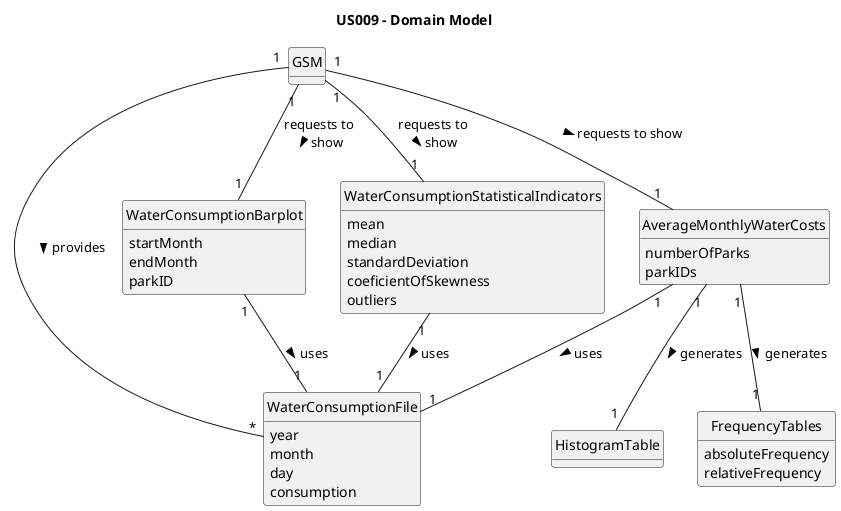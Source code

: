 @startuml
skinparam monochrome true
skinparam packageStyle rectangle
skinparam shadowing false
'skinparam linetype ortho
'left to right direction

skinparam classAttributeIconSize 0

hide circle
hide methods

title US009 - Domain Model

class WaterConsumptionFile{
    year
    month
    day
    consumption
}

class WaterConsumptionBarplot{
    startMonth
    endMonth
    parkID
}

class AverageMonthlyWaterCosts{
    numberOfParks
    parkIDs
}

class WaterConsumptionStatisticalIndicators{
    mean
    median
    standardDeviation
    coeficientOfSkewness
    outliers
}

class HistogramTable{

}

class FrequencyTables{
    absoluteFrequency
    relativeFrequency
}

class GSM{

}

WaterConsumptionBarplot "1" -- "1" WaterConsumptionFile : "uses >"
WaterConsumptionStatisticalIndicators "1" -- "1" WaterConsumptionFile : "uses >"
AverageMonthlyWaterCosts "1" -- "1" WaterConsumptionFile : "uses >"
AverageMonthlyWaterCosts "1" -- "1" FrequencyTables : "generates >"
AverageMonthlyWaterCosts "1" -- "1" HistogramTable : "generates >"
GSM "1" -- "*" WaterConsumptionFile : "provides >"
GSM "1" -- "1" WaterConsumptionBarplot : "requests to \nshow >"
GSM "1" -- "1" WaterConsumptionStatisticalIndicators : "requests to \nshow >"
GSM "1" -- "1" AverageMonthlyWaterCosts : "requests to show >"

@enduml